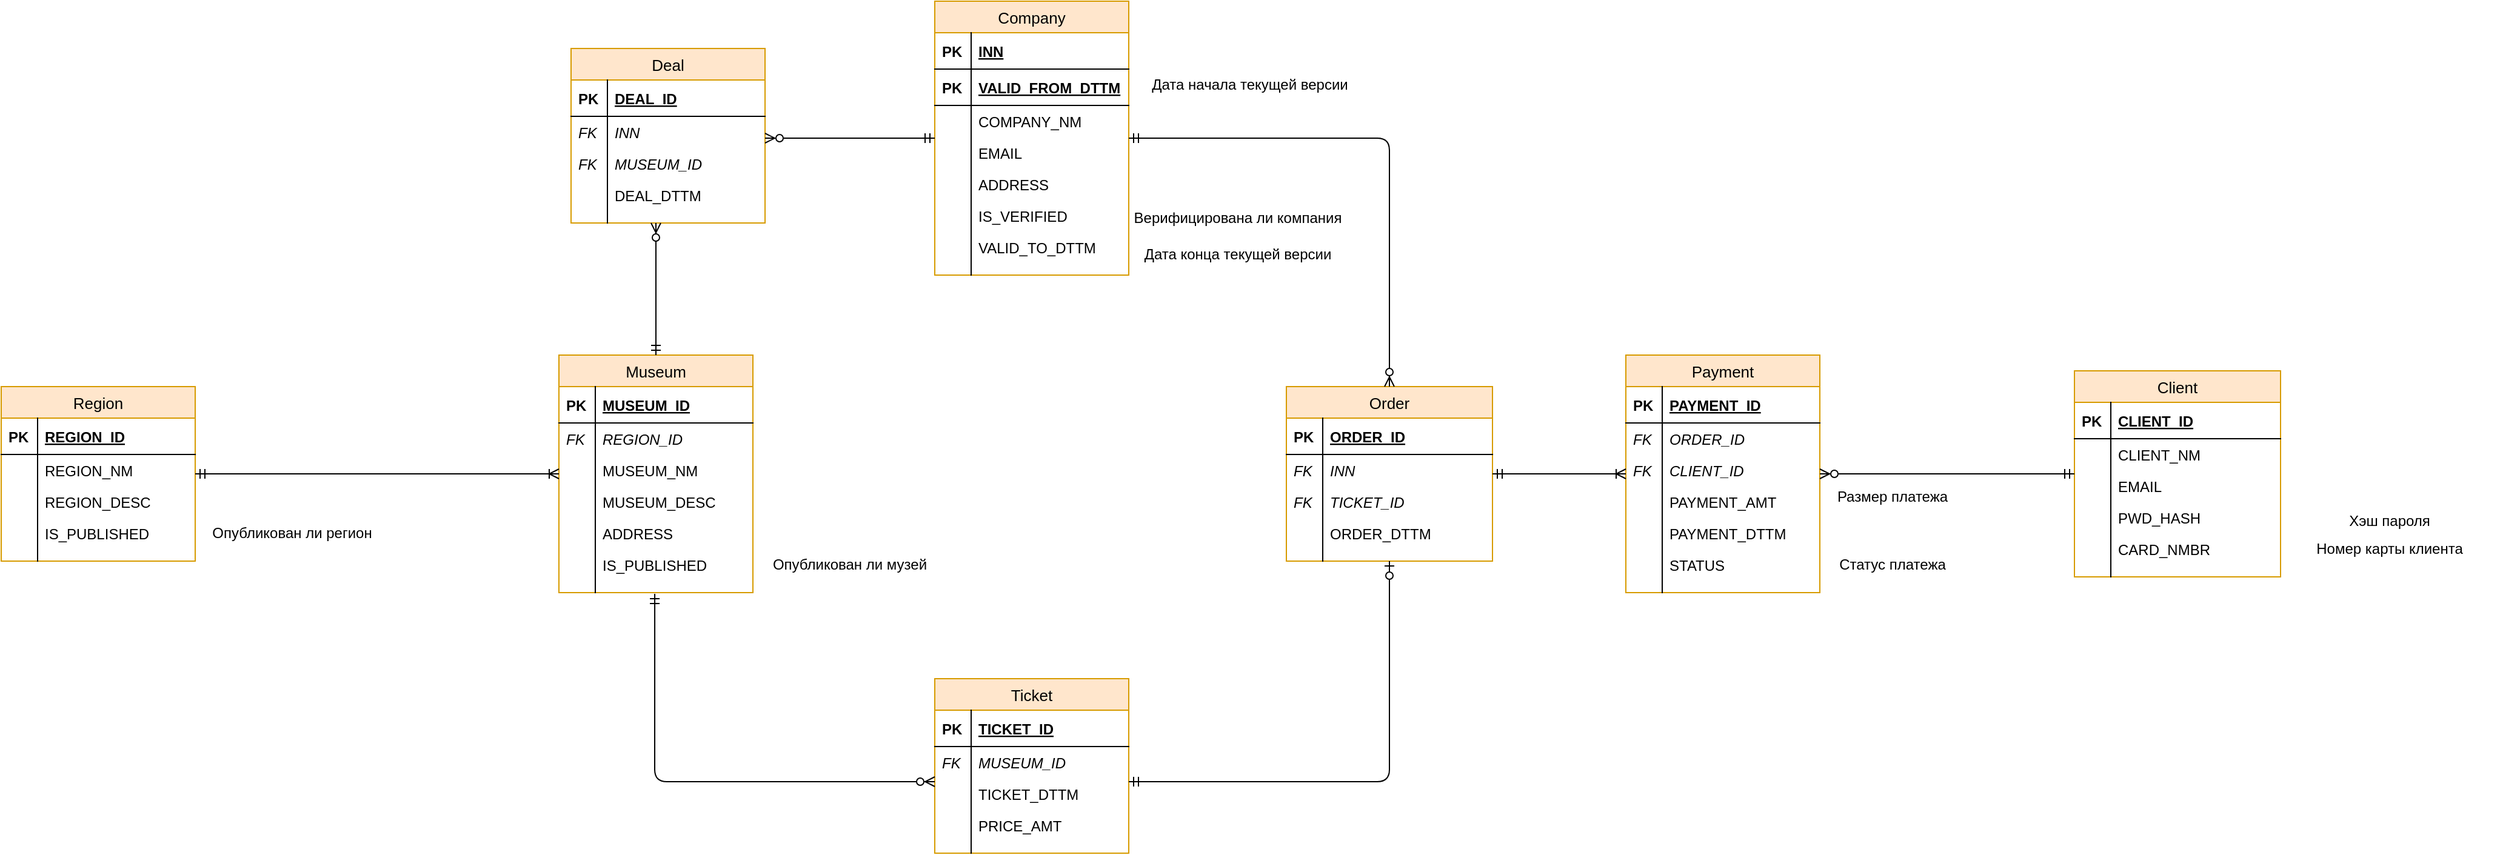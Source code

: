 <mxfile version="15.2.9" type="github">
  <diagram id="cdb5e136-1861-7ef1-5e76-c57f7e18aa8d" name="ERD Data Structure - Habit Tracker App">
    <mxGraphModel dx="1200" dy="790" grid="1" gridSize="10" guides="1" tooltips="1" connect="1" arrows="1" fold="1" page="1" pageScale="1" pageWidth="1100" pageHeight="850" math="0" shadow="0">
      <root>
        <mxCell id="0" />
        <mxCell id="1" parent="0" />
        <mxCell id="lcivj8wxRk5je3pBpGyj-1" value="Region" style="swimlane;fontStyle=0;childLayout=stackLayout;horizontal=1;startSize=26;fillColor=#ffe6cc;horizontalStack=0;resizeParent=1;resizeParentMax=0;resizeLast=0;collapsible=1;marginBottom=0;swimlaneFillColor=#ffffff;align=center;strokeWidth=1;fontSize=13;strokeColor=#d79b00;" parent="1" vertex="1">
          <mxGeometry x="20" y="679" width="160" height="144" as="geometry" />
        </mxCell>
        <mxCell id="lcivj8wxRk5je3pBpGyj-2" value="REGION_ID" style="shape=partialRectangle;top=0;left=0;right=0;bottom=1;align=left;verticalAlign=middle;fillColor=none;spacingLeft=34;spacingRight=4;overflow=hidden;rotatable=0;points=[[0,0.5],[1,0.5]];portConstraint=eastwest;dropTarget=0;fontStyle=5;" parent="lcivj8wxRk5je3pBpGyj-1" vertex="1">
          <mxGeometry y="26" width="160" height="30" as="geometry" />
        </mxCell>
        <mxCell id="lcivj8wxRk5je3pBpGyj-3" value="PK" style="shape=partialRectangle;top=0;left=0;bottom=0;fillColor=none;align=left;verticalAlign=middle;spacingLeft=4;spacingRight=4;overflow=hidden;rotatable=0;points=[];portConstraint=eastwest;part=1;fontStyle=1" parent="lcivj8wxRk5je3pBpGyj-2" vertex="1" connectable="0">
          <mxGeometry width="30" height="30" as="geometry" />
        </mxCell>
        <mxCell id="lcivj8wxRk5je3pBpGyj-6" value="REGION_NM" style="shape=partialRectangle;top=0;left=0;right=0;bottom=0;align=left;verticalAlign=top;fillColor=none;spacingLeft=34;spacingRight=4;overflow=hidden;rotatable=0;points=[[0,0.5],[1,0.5]];portConstraint=eastwest;dropTarget=0;" parent="lcivj8wxRk5je3pBpGyj-1" vertex="1">
          <mxGeometry y="56" width="160" height="26" as="geometry" />
        </mxCell>
        <mxCell id="lcivj8wxRk5je3pBpGyj-7" value="" style="shape=partialRectangle;top=0;left=0;bottom=0;fillColor=none;align=left;verticalAlign=top;spacingLeft=4;spacingRight=4;overflow=hidden;rotatable=0;points=[];portConstraint=eastwest;part=1;" parent="lcivj8wxRk5je3pBpGyj-6" vertex="1" connectable="0">
          <mxGeometry width="30" height="26" as="geometry" />
        </mxCell>
        <mxCell id="lcivj8wxRk5je3pBpGyj-28" value="REGION_DESC" style="shape=partialRectangle;top=0;left=0;right=0;bottom=0;align=left;verticalAlign=top;fillColor=none;spacingLeft=34;spacingRight=4;overflow=hidden;rotatable=0;points=[[0,0.5],[1,0.5]];portConstraint=eastwest;dropTarget=0;" parent="lcivj8wxRk5je3pBpGyj-1" vertex="1">
          <mxGeometry y="82" width="160" height="26" as="geometry" />
        </mxCell>
        <mxCell id="lcivj8wxRk5je3pBpGyj-29" value="" style="shape=partialRectangle;top=0;left=0;bottom=0;fillColor=none;align=left;verticalAlign=top;spacingLeft=4;spacingRight=4;overflow=hidden;rotatable=0;points=[];portConstraint=eastwest;part=1;" parent="lcivj8wxRk5je3pBpGyj-28" vertex="1" connectable="0">
          <mxGeometry width="30" height="26" as="geometry" />
        </mxCell>
        <mxCell id="lcivj8wxRk5je3pBpGyj-8" value="IS_PUBLISHED" style="shape=partialRectangle;top=0;left=0;right=0;bottom=0;align=left;verticalAlign=top;fillColor=none;spacingLeft=34;spacingRight=4;overflow=hidden;rotatable=0;points=[[0,0.5],[1,0.5]];portConstraint=eastwest;dropTarget=0;" parent="lcivj8wxRk5je3pBpGyj-1" vertex="1">
          <mxGeometry y="108" width="160" height="26" as="geometry" />
        </mxCell>
        <mxCell id="lcivj8wxRk5je3pBpGyj-9" value="" style="shape=partialRectangle;top=0;left=0;bottom=0;fillColor=none;align=left;verticalAlign=top;spacingLeft=4;spacingRight=4;overflow=hidden;rotatable=0;points=[];portConstraint=eastwest;part=1;" parent="lcivj8wxRk5je3pBpGyj-8" vertex="1" connectable="0">
          <mxGeometry width="30" height="26" as="geometry" />
        </mxCell>
        <mxCell id="lcivj8wxRk5je3pBpGyj-10" value="" style="shape=partialRectangle;top=0;left=0;right=0;bottom=0;align=left;verticalAlign=top;fillColor=none;spacingLeft=34;spacingRight=4;overflow=hidden;rotatable=0;points=[[0,0.5],[1,0.5]];portConstraint=eastwest;dropTarget=0;" parent="lcivj8wxRk5je3pBpGyj-1" vertex="1">
          <mxGeometry y="134" width="160" height="10" as="geometry" />
        </mxCell>
        <mxCell id="lcivj8wxRk5je3pBpGyj-11" value="" style="shape=partialRectangle;top=0;left=0;bottom=0;fillColor=none;align=left;verticalAlign=top;spacingLeft=4;spacingRight=4;overflow=hidden;rotatable=0;points=[];portConstraint=eastwest;part=1;" parent="lcivj8wxRk5je3pBpGyj-10" vertex="1" connectable="0">
          <mxGeometry width="30" height="10" as="geometry" />
        </mxCell>
        <mxCell id="lcivj8wxRk5je3pBpGyj-12" value="Museum" style="swimlane;fontStyle=0;childLayout=stackLayout;horizontal=1;startSize=26;fillColor=#ffe6cc;horizontalStack=0;resizeParent=1;resizeParentMax=0;resizeLast=0;collapsible=1;marginBottom=0;swimlaneFillColor=#ffffff;align=center;strokeWidth=1;fontSize=13;strokeColor=#d79b00;" parent="1" vertex="1">
          <mxGeometry x="480" y="653" width="160" height="196" as="geometry" />
        </mxCell>
        <mxCell id="lcivj8wxRk5je3pBpGyj-13" value="MUSEUM_ID" style="shape=partialRectangle;top=0;left=0;right=0;bottom=1;align=left;verticalAlign=middle;fillColor=none;spacingLeft=34;spacingRight=4;overflow=hidden;rotatable=0;points=[[0,0.5],[1,0.5]];portConstraint=eastwest;dropTarget=0;fontStyle=5;" parent="lcivj8wxRk5je3pBpGyj-12" vertex="1">
          <mxGeometry y="26" width="160" height="30" as="geometry" />
        </mxCell>
        <mxCell id="lcivj8wxRk5je3pBpGyj-14" value="PK" style="shape=partialRectangle;top=0;left=0;bottom=0;fillColor=none;align=left;verticalAlign=middle;spacingLeft=4;spacingRight=4;overflow=hidden;rotatable=0;points=[];portConstraint=eastwest;part=1;fontStyle=1" parent="lcivj8wxRk5je3pBpGyj-13" vertex="1" connectable="0">
          <mxGeometry width="30" height="30" as="geometry" />
        </mxCell>
        <mxCell id="lcivj8wxRk5je3pBpGyj-15" value="REGION_ID" style="shape=partialRectangle;top=0;left=0;right=0;bottom=0;align=left;verticalAlign=top;fillColor=none;spacingLeft=34;spacingRight=4;overflow=hidden;rotatable=0;points=[[0,0.5],[1,0.5]];portConstraint=eastwest;dropTarget=0;fontStyle=2" parent="lcivj8wxRk5je3pBpGyj-12" vertex="1">
          <mxGeometry y="56" width="160" height="26" as="geometry" />
        </mxCell>
        <mxCell id="lcivj8wxRk5je3pBpGyj-16" value="FK" style="shape=partialRectangle;top=0;left=0;bottom=0;fillColor=none;align=left;verticalAlign=top;spacingLeft=4;spacingRight=4;overflow=hidden;rotatable=0;points=[];portConstraint=eastwest;part=1;fontStyle=2" parent="lcivj8wxRk5je3pBpGyj-15" vertex="1" connectable="0">
          <mxGeometry width="30" height="26" as="geometry" />
        </mxCell>
        <mxCell id="lcivj8wxRk5je3pBpGyj-17" value="MUSEUM_NM" style="shape=partialRectangle;top=0;left=0;right=0;bottom=0;align=left;verticalAlign=top;fillColor=none;spacingLeft=34;spacingRight=4;overflow=hidden;rotatable=0;points=[[0,0.5],[1,0.5]];portConstraint=eastwest;dropTarget=0;" parent="lcivj8wxRk5je3pBpGyj-12" vertex="1">
          <mxGeometry y="82" width="160" height="26" as="geometry" />
        </mxCell>
        <mxCell id="lcivj8wxRk5je3pBpGyj-18" value="" style="shape=partialRectangle;top=0;left=0;bottom=0;fillColor=none;align=left;verticalAlign=top;spacingLeft=4;spacingRight=4;overflow=hidden;rotatable=0;points=[];portConstraint=eastwest;part=1;" parent="lcivj8wxRk5je3pBpGyj-17" vertex="1" connectable="0">
          <mxGeometry width="30" height="26" as="geometry" />
        </mxCell>
        <mxCell id="gu-xbpgx55Dxe9V2F_qE-4" value="MUSEUM_DESC" style="shape=partialRectangle;top=0;left=0;right=0;bottom=0;align=left;verticalAlign=top;fillColor=none;spacingLeft=34;spacingRight=4;overflow=hidden;rotatable=0;points=[[0,0.5],[1,0.5]];portConstraint=eastwest;dropTarget=0;" parent="lcivj8wxRk5je3pBpGyj-12" vertex="1">
          <mxGeometry y="108" width="160" height="26" as="geometry" />
        </mxCell>
        <mxCell id="gu-xbpgx55Dxe9V2F_qE-5" value="" style="shape=partialRectangle;top=0;left=0;bottom=0;fillColor=none;align=left;verticalAlign=top;spacingLeft=4;spacingRight=4;overflow=hidden;rotatable=0;points=[];portConstraint=eastwest;part=1;" parent="gu-xbpgx55Dxe9V2F_qE-4" vertex="1" connectable="0">
          <mxGeometry width="30" height="26" as="geometry" />
        </mxCell>
        <mxCell id="gu-xbpgx55Dxe9V2F_qE-2" value="ADDRESS" style="shape=partialRectangle;top=0;left=0;right=0;bottom=0;align=left;verticalAlign=top;fillColor=none;spacingLeft=34;spacingRight=4;overflow=hidden;rotatable=0;points=[[0,0.5],[1,0.5]];portConstraint=eastwest;dropTarget=0;" parent="lcivj8wxRk5je3pBpGyj-12" vertex="1">
          <mxGeometry y="134" width="160" height="26" as="geometry" />
        </mxCell>
        <mxCell id="gu-xbpgx55Dxe9V2F_qE-3" value="" style="shape=partialRectangle;top=0;left=0;bottom=0;fillColor=none;align=left;verticalAlign=top;spacingLeft=4;spacingRight=4;overflow=hidden;rotatable=0;points=[];portConstraint=eastwest;part=1;" parent="gu-xbpgx55Dxe9V2F_qE-2" vertex="1" connectable="0">
          <mxGeometry width="30" height="26" as="geometry" />
        </mxCell>
        <mxCell id="lcivj8wxRk5je3pBpGyj-79" value="IS_PUBLISHED" style="shape=partialRectangle;top=0;left=0;right=0;bottom=0;align=left;verticalAlign=top;fillColor=none;spacingLeft=34;spacingRight=4;overflow=hidden;rotatable=0;points=[[0,0.5],[1,0.5]];portConstraint=eastwest;dropTarget=0;" parent="lcivj8wxRk5je3pBpGyj-12" vertex="1">
          <mxGeometry y="160" width="160" height="26" as="geometry" />
        </mxCell>
        <mxCell id="lcivj8wxRk5je3pBpGyj-80" value="" style="shape=partialRectangle;top=0;left=0;bottom=0;fillColor=none;align=left;verticalAlign=top;spacingLeft=4;spacingRight=4;overflow=hidden;rotatable=0;points=[];portConstraint=eastwest;part=1;" parent="lcivj8wxRk5je3pBpGyj-79" vertex="1" connectable="0">
          <mxGeometry width="30" height="26" as="geometry" />
        </mxCell>
        <mxCell id="lcivj8wxRk5je3pBpGyj-21" value="" style="shape=partialRectangle;top=0;left=0;right=0;bottom=0;align=left;verticalAlign=top;fillColor=none;spacingLeft=34;spacingRight=4;overflow=hidden;rotatable=0;points=[[0,0.5],[1,0.5]];portConstraint=eastwest;dropTarget=0;" parent="lcivj8wxRk5je3pBpGyj-12" vertex="1">
          <mxGeometry y="186" width="160" height="10" as="geometry" />
        </mxCell>
        <mxCell id="lcivj8wxRk5je3pBpGyj-22" value="" style="shape=partialRectangle;top=0;left=0;bottom=0;fillColor=none;align=left;verticalAlign=top;spacingLeft=4;spacingRight=4;overflow=hidden;rotatable=0;points=[];portConstraint=eastwest;part=1;" parent="lcivj8wxRk5je3pBpGyj-21" vertex="1" connectable="0">
          <mxGeometry width="30" height="10" as="geometry" />
        </mxCell>
        <mxCell id="lcivj8wxRk5je3pBpGyj-23" value="" style="edgeStyle=orthogonalEdgeStyle;fontSize=12;html=1;endArrow=ERoneToMany;startArrow=ERmandOne;" parent="1" source="lcivj8wxRk5je3pBpGyj-1" target="lcivj8wxRk5je3pBpGyj-12" edge="1">
          <mxGeometry width="100" height="100" relative="1" as="geometry">
            <mxPoint x="550" y="590" as="sourcePoint" />
            <mxPoint x="650" y="490" as="targetPoint" />
          </mxGeometry>
        </mxCell>
        <mxCell id="lcivj8wxRk5je3pBpGyj-30" value="Ticket" style="swimlane;fontStyle=0;childLayout=stackLayout;horizontal=1;startSize=26;fillColor=#ffe6cc;horizontalStack=0;resizeParent=1;resizeParentMax=0;resizeLast=0;collapsible=1;marginBottom=0;swimlaneFillColor=#ffffff;align=center;strokeWidth=1;fontSize=13;strokeColor=#d79b00;" parent="1" vertex="1">
          <mxGeometry x="790" y="920" width="160" height="144" as="geometry" />
        </mxCell>
        <mxCell id="lcivj8wxRk5je3pBpGyj-31" value="TICKET_ID" style="shape=partialRectangle;top=0;left=0;right=0;bottom=1;align=left;verticalAlign=middle;fillColor=none;spacingLeft=34;spacingRight=4;overflow=hidden;rotatable=0;points=[[0,0.5],[1,0.5]];portConstraint=eastwest;dropTarget=0;fontStyle=5;" parent="lcivj8wxRk5je3pBpGyj-30" vertex="1">
          <mxGeometry y="26" width="160" height="30" as="geometry" />
        </mxCell>
        <mxCell id="lcivj8wxRk5je3pBpGyj-32" value="PK" style="shape=partialRectangle;top=0;left=0;bottom=0;fillColor=none;align=left;verticalAlign=middle;spacingLeft=4;spacingRight=4;overflow=hidden;rotatable=0;points=[];portConstraint=eastwest;part=1;fontStyle=1" parent="lcivj8wxRk5je3pBpGyj-31" vertex="1" connectable="0">
          <mxGeometry width="30" height="30" as="geometry" />
        </mxCell>
        <mxCell id="lcivj8wxRk5je3pBpGyj-33" value="MUSEUM_ID" style="shape=partialRectangle;top=0;left=0;right=0;bottom=0;align=left;verticalAlign=top;fillColor=none;spacingLeft=34;spacingRight=4;overflow=hidden;rotatable=0;points=[[0,0.5],[1,0.5]];portConstraint=eastwest;dropTarget=0;fontStyle=2" parent="lcivj8wxRk5je3pBpGyj-30" vertex="1">
          <mxGeometry y="56" width="160" height="26" as="geometry" />
        </mxCell>
        <mxCell id="lcivj8wxRk5je3pBpGyj-34" value="FK" style="shape=partialRectangle;top=0;left=0;bottom=0;fillColor=none;align=left;verticalAlign=top;spacingLeft=4;spacingRight=4;overflow=hidden;rotatable=0;points=[];portConstraint=eastwest;part=1;fontStyle=2" parent="lcivj8wxRk5je3pBpGyj-33" vertex="1" connectable="0">
          <mxGeometry width="30" height="26" as="geometry" />
        </mxCell>
        <mxCell id="lcivj8wxRk5je3pBpGyj-37" value="TICKET_DTTM" style="shape=partialRectangle;top=0;left=0;right=0;bottom=0;align=left;verticalAlign=top;fillColor=none;spacingLeft=34;spacingRight=4;overflow=hidden;rotatable=0;points=[[0,0.5],[1,0.5]];portConstraint=eastwest;dropTarget=0;" parent="lcivj8wxRk5je3pBpGyj-30" vertex="1">
          <mxGeometry y="82" width="160" height="26" as="geometry" />
        </mxCell>
        <mxCell id="lcivj8wxRk5je3pBpGyj-38" value="" style="shape=partialRectangle;top=0;left=0;bottom=0;fillColor=none;align=left;verticalAlign=top;spacingLeft=4;spacingRight=4;overflow=hidden;rotatable=0;points=[];portConstraint=eastwest;part=1;" parent="lcivj8wxRk5je3pBpGyj-37" vertex="1" connectable="0">
          <mxGeometry width="30" height="26" as="geometry" />
        </mxCell>
        <mxCell id="lcivj8wxRk5je3pBpGyj-95" value="PRICE_AMT" style="shape=partialRectangle;top=0;left=0;right=0;bottom=0;align=left;verticalAlign=top;fillColor=none;spacingLeft=34;spacingRight=4;overflow=hidden;rotatable=0;points=[[0,0.5],[1,0.5]];portConstraint=eastwest;dropTarget=0;" parent="lcivj8wxRk5je3pBpGyj-30" vertex="1">
          <mxGeometry y="108" width="160" height="26" as="geometry" />
        </mxCell>
        <mxCell id="lcivj8wxRk5je3pBpGyj-96" value="" style="shape=partialRectangle;top=0;left=0;bottom=0;fillColor=none;align=left;verticalAlign=top;spacingLeft=4;spacingRight=4;overflow=hidden;rotatable=0;points=[];portConstraint=eastwest;part=1;" parent="lcivj8wxRk5je3pBpGyj-95" vertex="1" connectable="0">
          <mxGeometry width="30" height="26" as="geometry" />
        </mxCell>
        <mxCell id="lcivj8wxRk5je3pBpGyj-39" value="" style="shape=partialRectangle;top=0;left=0;right=0;bottom=0;align=left;verticalAlign=top;fillColor=none;spacingLeft=34;spacingRight=4;overflow=hidden;rotatable=0;points=[[0,0.5],[1,0.5]];portConstraint=eastwest;dropTarget=0;" parent="lcivj8wxRk5je3pBpGyj-30" vertex="1">
          <mxGeometry y="134" width="160" height="10" as="geometry" />
        </mxCell>
        <mxCell id="lcivj8wxRk5je3pBpGyj-40" value="" style="shape=partialRectangle;top=0;left=0;bottom=0;fillColor=none;align=left;verticalAlign=top;spacingLeft=4;spacingRight=4;overflow=hidden;rotatable=0;points=[];portConstraint=eastwest;part=1;" parent="lcivj8wxRk5je3pBpGyj-39" vertex="1" connectable="0">
          <mxGeometry width="30" height="10" as="geometry" />
        </mxCell>
        <mxCell id="lcivj8wxRk5je3pBpGyj-41" value="Company" style="swimlane;fontStyle=0;childLayout=stackLayout;horizontal=1;startSize=26;fillColor=#ffe6cc;horizontalStack=0;resizeParent=1;resizeParentMax=0;resizeLast=0;collapsible=1;marginBottom=0;swimlaneFillColor=#ffffff;align=center;strokeWidth=1;fontSize=13;strokeColor=#d79b00;" parent="1" vertex="1">
          <mxGeometry x="790" y="361" width="160" height="226" as="geometry" />
        </mxCell>
        <mxCell id="lcivj8wxRk5je3pBpGyj-158" value="INN" style="shape=partialRectangle;top=0;left=0;right=0;bottom=1;align=left;verticalAlign=middle;fillColor=none;spacingLeft=34;spacingRight=4;overflow=hidden;rotatable=0;points=[[0,0.5],[1,0.5]];portConstraint=eastwest;dropTarget=0;fontStyle=5;" parent="lcivj8wxRk5je3pBpGyj-41" vertex="1">
          <mxGeometry y="26" width="160" height="30" as="geometry" />
        </mxCell>
        <mxCell id="lcivj8wxRk5je3pBpGyj-159" value="PK" style="shape=partialRectangle;top=0;left=0;bottom=0;fillColor=none;align=left;verticalAlign=middle;spacingLeft=4;spacingRight=4;overflow=hidden;rotatable=0;points=[];portConstraint=eastwest;part=1;fontStyle=1" parent="lcivj8wxRk5je3pBpGyj-158" vertex="1" connectable="0">
          <mxGeometry width="30" height="30" as="geometry" />
        </mxCell>
        <mxCell id="msMzEAESJnoVnsydXtiu-24" value="VALID_FROM_DTTM" style="shape=partialRectangle;top=0;left=0;right=0;bottom=1;align=left;verticalAlign=middle;fillColor=none;spacingLeft=34;spacingRight=4;overflow=hidden;rotatable=0;points=[[0,0.5],[1,0.5]];portConstraint=eastwest;dropTarget=0;fontStyle=5;" parent="lcivj8wxRk5je3pBpGyj-41" vertex="1">
          <mxGeometry y="56" width="160" height="30" as="geometry" />
        </mxCell>
        <mxCell id="msMzEAESJnoVnsydXtiu-25" value="PK" style="shape=partialRectangle;top=0;left=0;bottom=0;fillColor=none;align=left;verticalAlign=middle;spacingLeft=4;spacingRight=4;overflow=hidden;rotatable=0;points=[];portConstraint=eastwest;part=1;fontStyle=1" parent="msMzEAESJnoVnsydXtiu-24" vertex="1" connectable="0">
          <mxGeometry width="30" height="30" as="geometry" />
        </mxCell>
        <mxCell id="lcivj8wxRk5je3pBpGyj-46" value="COMPANY_NM" style="shape=partialRectangle;top=0;left=0;right=0;bottom=0;align=left;verticalAlign=top;fillColor=none;spacingLeft=34;spacingRight=4;overflow=hidden;rotatable=0;points=[[0,0.5],[1,0.5]];portConstraint=eastwest;dropTarget=0;" parent="lcivj8wxRk5je3pBpGyj-41" vertex="1">
          <mxGeometry y="86" width="160" height="26" as="geometry" />
        </mxCell>
        <mxCell id="lcivj8wxRk5je3pBpGyj-47" value="" style="shape=partialRectangle;top=0;left=0;bottom=0;fillColor=none;align=left;verticalAlign=top;spacingLeft=4;spacingRight=4;overflow=hidden;rotatable=0;points=[];portConstraint=eastwest;part=1;" parent="lcivj8wxRk5je3pBpGyj-46" vertex="1" connectable="0">
          <mxGeometry width="30" height="26" as="geometry" />
        </mxCell>
        <mxCell id="lcivj8wxRk5je3pBpGyj-48" value="EMAIL" style="shape=partialRectangle;top=0;left=0;right=0;bottom=0;align=left;verticalAlign=top;fillColor=none;spacingLeft=34;spacingRight=4;overflow=hidden;rotatable=0;points=[[0,0.5],[1,0.5]];portConstraint=eastwest;dropTarget=0;" parent="lcivj8wxRk5je3pBpGyj-41" vertex="1">
          <mxGeometry y="112" width="160" height="26" as="geometry" />
        </mxCell>
        <mxCell id="lcivj8wxRk5je3pBpGyj-49" value="" style="shape=partialRectangle;top=0;left=0;bottom=0;fillColor=none;align=left;verticalAlign=top;spacingLeft=4;spacingRight=4;overflow=hidden;rotatable=0;points=[];portConstraint=eastwest;part=1;" parent="lcivj8wxRk5je3pBpGyj-48" vertex="1" connectable="0">
          <mxGeometry width="30" height="26" as="geometry" />
        </mxCell>
        <mxCell id="lcivj8wxRk5je3pBpGyj-81" value="ADDRESS" style="shape=partialRectangle;top=0;left=0;right=0;bottom=0;align=left;verticalAlign=top;fillColor=none;spacingLeft=34;spacingRight=4;overflow=hidden;rotatable=0;points=[[0,0.5],[1,0.5]];portConstraint=eastwest;dropTarget=0;" parent="lcivj8wxRk5je3pBpGyj-41" vertex="1">
          <mxGeometry y="138" width="160" height="26" as="geometry" />
        </mxCell>
        <mxCell id="lcivj8wxRk5je3pBpGyj-82" value="" style="shape=partialRectangle;top=0;left=0;bottom=0;fillColor=none;align=left;verticalAlign=top;spacingLeft=4;spacingRight=4;overflow=hidden;rotatable=0;points=[];portConstraint=eastwest;part=1;" parent="lcivj8wxRk5je3pBpGyj-81" vertex="1" connectable="0">
          <mxGeometry width="30" height="26" as="geometry" />
        </mxCell>
        <mxCell id="lcivj8wxRk5je3pBpGyj-87" value="IS_VERIFIED" style="shape=partialRectangle;top=0;left=0;right=0;bottom=0;align=left;verticalAlign=top;fillColor=none;spacingLeft=34;spacingRight=4;overflow=hidden;rotatable=0;points=[[0,0.5],[1,0.5]];portConstraint=eastwest;dropTarget=0;" parent="lcivj8wxRk5je3pBpGyj-41" vertex="1">
          <mxGeometry y="164" width="160" height="26" as="geometry" />
        </mxCell>
        <mxCell id="lcivj8wxRk5je3pBpGyj-88" value="" style="shape=partialRectangle;top=0;left=0;bottom=0;fillColor=none;align=left;verticalAlign=top;spacingLeft=4;spacingRight=4;overflow=hidden;rotatable=0;points=[];portConstraint=eastwest;part=1;" parent="lcivj8wxRk5je3pBpGyj-87" vertex="1" connectable="0">
          <mxGeometry width="30" height="26" as="geometry" />
        </mxCell>
        <mxCell id="lcivj8wxRk5je3pBpGyj-156" value="VALID_TO_DTTM" style="shape=partialRectangle;top=0;left=0;right=0;bottom=0;align=left;verticalAlign=top;fillColor=none;spacingLeft=34;spacingRight=4;overflow=hidden;rotatable=0;points=[[0,0.5],[1,0.5]];portConstraint=eastwest;dropTarget=0;" parent="lcivj8wxRk5je3pBpGyj-41" vertex="1">
          <mxGeometry y="190" width="160" height="26" as="geometry" />
        </mxCell>
        <mxCell id="lcivj8wxRk5je3pBpGyj-157" value="" style="shape=partialRectangle;top=0;left=0;bottom=0;fillColor=none;align=left;verticalAlign=top;spacingLeft=4;spacingRight=4;overflow=hidden;rotatable=0;points=[];portConstraint=eastwest;part=1;" parent="lcivj8wxRk5je3pBpGyj-156" vertex="1" connectable="0">
          <mxGeometry width="30" height="26" as="geometry" />
        </mxCell>
        <mxCell id="lcivj8wxRk5je3pBpGyj-50" value="" style="shape=partialRectangle;top=0;left=0;right=0;bottom=0;align=left;verticalAlign=top;fillColor=none;spacingLeft=34;spacingRight=4;overflow=hidden;rotatable=0;points=[[0,0.5],[1,0.5]];portConstraint=eastwest;dropTarget=0;" parent="lcivj8wxRk5je3pBpGyj-41" vertex="1">
          <mxGeometry y="216" width="160" height="10" as="geometry" />
        </mxCell>
        <mxCell id="lcivj8wxRk5je3pBpGyj-51" value="" style="shape=partialRectangle;top=0;left=0;bottom=0;fillColor=none;align=left;verticalAlign=top;spacingLeft=4;spacingRight=4;overflow=hidden;rotatable=0;points=[];portConstraint=eastwest;part=1;" parent="lcivj8wxRk5je3pBpGyj-50" vertex="1" connectable="0">
          <mxGeometry width="30" height="10" as="geometry" />
        </mxCell>
        <mxCell id="lcivj8wxRk5je3pBpGyj-52" value="Order" style="swimlane;fontStyle=0;childLayout=stackLayout;horizontal=1;startSize=26;fillColor=#ffe6cc;horizontalStack=0;resizeParent=1;resizeParentMax=0;resizeLast=0;collapsible=1;marginBottom=0;swimlaneFillColor=#ffffff;align=center;strokeWidth=1;fontSize=13;strokeColor=#d79b00;" parent="1" vertex="1">
          <mxGeometry x="1080" y="679" width="170" height="144" as="geometry" />
        </mxCell>
        <mxCell id="lcivj8wxRk5je3pBpGyj-53" value="ORDER_ID" style="shape=partialRectangle;top=0;left=0;right=0;bottom=1;align=left;verticalAlign=middle;fillColor=none;spacingLeft=34;spacingRight=4;overflow=hidden;rotatable=0;points=[[0,0.5],[1,0.5]];portConstraint=eastwest;dropTarget=0;fontStyle=5;" parent="lcivj8wxRk5je3pBpGyj-52" vertex="1">
          <mxGeometry y="26" width="170" height="30" as="geometry" />
        </mxCell>
        <mxCell id="lcivj8wxRk5je3pBpGyj-54" value="PK" style="shape=partialRectangle;top=0;left=0;bottom=0;fillColor=none;align=left;verticalAlign=middle;spacingLeft=4;spacingRight=4;overflow=hidden;rotatable=0;points=[];portConstraint=eastwest;part=1;fontStyle=1" parent="lcivj8wxRk5je3pBpGyj-53" vertex="1" connectable="0">
          <mxGeometry width="30" height="30" as="geometry" />
        </mxCell>
        <mxCell id="lcivj8wxRk5je3pBpGyj-55" value="INN" style="shape=partialRectangle;top=0;left=0;right=0;bottom=0;align=left;verticalAlign=top;fillColor=none;spacingLeft=34;spacingRight=4;overflow=hidden;rotatable=0;points=[[0,0.5],[1,0.5]];portConstraint=eastwest;dropTarget=0;fontStyle=2" parent="lcivj8wxRk5je3pBpGyj-52" vertex="1">
          <mxGeometry y="56" width="170" height="26" as="geometry" />
        </mxCell>
        <mxCell id="lcivj8wxRk5je3pBpGyj-56" value="FK" style="shape=partialRectangle;top=0;left=0;bottom=0;fillColor=none;align=left;verticalAlign=top;spacingLeft=4;spacingRight=4;overflow=hidden;rotatable=0;points=[];portConstraint=eastwest;part=1;fontStyle=2" parent="lcivj8wxRk5je3pBpGyj-55" vertex="1" connectable="0">
          <mxGeometry width="30" height="26" as="geometry" />
        </mxCell>
        <mxCell id="lcivj8wxRk5je3pBpGyj-93" value="TICKET_ID" style="shape=partialRectangle;top=0;left=0;right=0;bottom=0;align=left;verticalAlign=top;fillColor=none;spacingLeft=34;spacingRight=4;overflow=hidden;rotatable=0;points=[[0,0.5],[1,0.5]];portConstraint=eastwest;dropTarget=0;fontStyle=2" parent="lcivj8wxRk5je3pBpGyj-52" vertex="1">
          <mxGeometry y="82" width="170" height="26" as="geometry" />
        </mxCell>
        <mxCell id="lcivj8wxRk5je3pBpGyj-94" value="FK" style="shape=partialRectangle;top=0;left=0;bottom=0;fillColor=none;align=left;verticalAlign=top;spacingLeft=4;spacingRight=4;overflow=hidden;rotatable=0;points=[];portConstraint=eastwest;part=1;fontStyle=2" parent="lcivj8wxRk5je3pBpGyj-93" vertex="1" connectable="0">
          <mxGeometry width="30" height="26" as="geometry" />
        </mxCell>
        <mxCell id="lcivj8wxRk5je3pBpGyj-160" value="ORDER_DTTM" style="shape=partialRectangle;top=0;left=0;right=0;bottom=0;align=left;verticalAlign=top;fillColor=none;spacingLeft=34;spacingRight=4;overflow=hidden;rotatable=0;points=[[0,0.5],[1,0.5]];portConstraint=eastwest;dropTarget=0;" parent="lcivj8wxRk5je3pBpGyj-52" vertex="1">
          <mxGeometry y="108" width="170" height="26" as="geometry" />
        </mxCell>
        <mxCell id="lcivj8wxRk5je3pBpGyj-161" value="" style="shape=partialRectangle;top=0;left=0;bottom=0;fillColor=none;align=left;verticalAlign=top;spacingLeft=4;spacingRight=4;overflow=hidden;rotatable=0;points=[];portConstraint=eastwest;part=1;" parent="lcivj8wxRk5je3pBpGyj-160" vertex="1" connectable="0">
          <mxGeometry width="30" height="26" as="geometry" />
        </mxCell>
        <mxCell id="lcivj8wxRk5je3pBpGyj-61" value="" style="shape=partialRectangle;top=0;left=0;right=0;bottom=0;align=left;verticalAlign=top;fillColor=none;spacingLeft=34;spacingRight=4;overflow=hidden;rotatable=0;points=[[0,0.5],[1,0.5]];portConstraint=eastwest;dropTarget=0;" parent="lcivj8wxRk5je3pBpGyj-52" vertex="1">
          <mxGeometry y="134" width="170" height="10" as="geometry" />
        </mxCell>
        <mxCell id="lcivj8wxRk5je3pBpGyj-62" value="" style="shape=partialRectangle;top=0;left=0;bottom=0;fillColor=none;align=left;verticalAlign=top;spacingLeft=4;spacingRight=4;overflow=hidden;rotatable=0;points=[];portConstraint=eastwest;part=1;" parent="lcivj8wxRk5je3pBpGyj-61" vertex="1" connectable="0">
          <mxGeometry width="30" height="10" as="geometry" />
        </mxCell>
        <mxCell id="lcivj8wxRk5je3pBpGyj-63" value="Client" style="swimlane;fontStyle=0;childLayout=stackLayout;horizontal=1;startSize=26;fillColor=#ffe6cc;horizontalStack=0;resizeParent=1;resizeParentMax=0;resizeLast=0;collapsible=1;marginBottom=0;swimlaneFillColor=#ffffff;align=center;strokeWidth=1;fontSize=13;strokeColor=#d79b00;" parent="1" vertex="1">
          <mxGeometry x="1730" y="666" width="170" height="170" as="geometry" />
        </mxCell>
        <mxCell id="lcivj8wxRk5je3pBpGyj-64" value="CLIENT_ID" style="shape=partialRectangle;top=0;left=0;right=0;bottom=1;align=left;verticalAlign=middle;fillColor=none;spacingLeft=34;spacingRight=4;overflow=hidden;rotatable=0;points=[[0,0.5],[1,0.5]];portConstraint=eastwest;dropTarget=0;fontStyle=5;" parent="lcivj8wxRk5je3pBpGyj-63" vertex="1">
          <mxGeometry y="26" width="170" height="30" as="geometry" />
        </mxCell>
        <mxCell id="lcivj8wxRk5je3pBpGyj-65" value="PK" style="shape=partialRectangle;top=0;left=0;bottom=0;fillColor=none;align=left;verticalAlign=middle;spacingLeft=4;spacingRight=4;overflow=hidden;rotatable=0;points=[];portConstraint=eastwest;part=1;fontStyle=1" parent="lcivj8wxRk5je3pBpGyj-64" vertex="1" connectable="0">
          <mxGeometry width="30" height="30" as="geometry" />
        </mxCell>
        <mxCell id="lcivj8wxRk5je3pBpGyj-68" value="CLIENT_NM" style="shape=partialRectangle;top=0;left=0;right=0;bottom=0;align=left;verticalAlign=top;fillColor=none;spacingLeft=34;spacingRight=4;overflow=hidden;rotatable=0;points=[[0,0.5],[1,0.5]];portConstraint=eastwest;dropTarget=0;" parent="lcivj8wxRk5je3pBpGyj-63" vertex="1">
          <mxGeometry y="56" width="170" height="26" as="geometry" />
        </mxCell>
        <mxCell id="lcivj8wxRk5je3pBpGyj-69" value="" style="shape=partialRectangle;top=0;left=0;bottom=0;fillColor=none;align=left;verticalAlign=top;spacingLeft=4;spacingRight=4;overflow=hidden;rotatable=0;points=[];portConstraint=eastwest;part=1;" parent="lcivj8wxRk5je3pBpGyj-68" vertex="1" connectable="0">
          <mxGeometry width="30" height="26" as="geometry" />
        </mxCell>
        <mxCell id="lcivj8wxRk5je3pBpGyj-99" value="EMAIL" style="shape=partialRectangle;top=0;left=0;right=0;bottom=0;align=left;verticalAlign=top;fillColor=none;spacingLeft=34;spacingRight=4;overflow=hidden;rotatable=0;points=[[0,0.5],[1,0.5]];portConstraint=eastwest;dropTarget=0;" parent="lcivj8wxRk5je3pBpGyj-63" vertex="1">
          <mxGeometry y="82" width="170" height="26" as="geometry" />
        </mxCell>
        <mxCell id="lcivj8wxRk5je3pBpGyj-100" value="" style="shape=partialRectangle;top=0;left=0;bottom=0;fillColor=none;align=left;verticalAlign=top;spacingLeft=4;spacingRight=4;overflow=hidden;rotatable=0;points=[];portConstraint=eastwest;part=1;" parent="lcivj8wxRk5je3pBpGyj-99" vertex="1" connectable="0">
          <mxGeometry width="30" height="26" as="geometry" />
        </mxCell>
        <mxCell id="lcivj8wxRk5je3pBpGyj-101" value="PWD_HASH" style="shape=partialRectangle;top=0;left=0;right=0;bottom=0;align=left;verticalAlign=top;fillColor=none;spacingLeft=34;spacingRight=4;overflow=hidden;rotatable=0;points=[[0,0.5],[1,0.5]];portConstraint=eastwest;dropTarget=0;" parent="lcivj8wxRk5je3pBpGyj-63" vertex="1">
          <mxGeometry y="108" width="170" height="26" as="geometry" />
        </mxCell>
        <mxCell id="lcivj8wxRk5je3pBpGyj-102" value="" style="shape=partialRectangle;top=0;left=0;bottom=0;fillColor=none;align=left;verticalAlign=top;spacingLeft=4;spacingRight=4;overflow=hidden;rotatable=0;points=[];portConstraint=eastwest;part=1;" parent="lcivj8wxRk5je3pBpGyj-101" vertex="1" connectable="0">
          <mxGeometry width="30" height="26" as="geometry" />
        </mxCell>
        <mxCell id="msMzEAESJnoVnsydXtiu-14" value="CARD_NMBR" style="shape=partialRectangle;top=0;left=0;right=0;bottom=0;align=left;verticalAlign=top;fillColor=none;spacingLeft=34;spacingRight=4;overflow=hidden;rotatable=0;points=[[0,0.5],[1,0.5]];portConstraint=eastwest;dropTarget=0;" parent="lcivj8wxRk5je3pBpGyj-63" vertex="1">
          <mxGeometry y="134" width="170" height="26" as="geometry" />
        </mxCell>
        <mxCell id="msMzEAESJnoVnsydXtiu-15" value="" style="shape=partialRectangle;top=0;left=0;bottom=0;fillColor=none;align=left;verticalAlign=top;spacingLeft=4;spacingRight=4;overflow=hidden;rotatable=0;points=[];portConstraint=eastwest;part=1;" parent="msMzEAESJnoVnsydXtiu-14" vertex="1" connectable="0">
          <mxGeometry width="30" height="26" as="geometry" />
        </mxCell>
        <mxCell id="lcivj8wxRk5je3pBpGyj-72" value="" style="shape=partialRectangle;top=0;left=0;right=0;bottom=0;align=left;verticalAlign=top;fillColor=none;spacingLeft=34;spacingRight=4;overflow=hidden;rotatable=0;points=[[0,0.5],[1,0.5]];portConstraint=eastwest;dropTarget=0;" parent="lcivj8wxRk5je3pBpGyj-63" vertex="1">
          <mxGeometry y="160" width="170" height="10" as="geometry" />
        </mxCell>
        <mxCell id="lcivj8wxRk5je3pBpGyj-73" value="" style="shape=partialRectangle;top=0;left=0;bottom=0;fillColor=none;align=left;verticalAlign=top;spacingLeft=4;spacingRight=4;overflow=hidden;rotatable=0;points=[];portConstraint=eastwest;part=1;" parent="lcivj8wxRk5je3pBpGyj-72" vertex="1" connectable="0">
          <mxGeometry width="30" height="10" as="geometry" />
        </mxCell>
        <mxCell id="lcivj8wxRk5je3pBpGyj-75" value="" style="edgeStyle=orthogonalEdgeStyle;fontSize=12;html=1;endArrow=ERzeroToMany;startArrow=ERmandOne;exitX=0.494;exitY=1.1;exitDx=0;exitDy=0;exitPerimeter=0;" parent="1" source="lcivj8wxRk5je3pBpGyj-21" target="lcivj8wxRk5je3pBpGyj-30" edge="1">
          <mxGeometry width="100" height="100" relative="1" as="geometry">
            <mxPoint x="700" y="740" as="sourcePoint" />
            <mxPoint x="800" y="640" as="targetPoint" />
            <Array as="points">
              <mxPoint x="559" y="1005" />
            </Array>
          </mxGeometry>
        </mxCell>
        <mxCell id="lcivj8wxRk5je3pBpGyj-76" value="" style="edgeStyle=orthogonalEdgeStyle;fontSize=12;html=1;endArrow=ERzeroToOne;startArrow=ERmandOne;" parent="1" source="lcivj8wxRk5je3pBpGyj-30" target="lcivj8wxRk5je3pBpGyj-61" edge="1">
          <mxGeometry width="100" height="100" relative="1" as="geometry">
            <mxPoint x="700" y="740" as="sourcePoint" />
            <mxPoint x="1120" y="784" as="targetPoint" />
            <Array as="points">
              <mxPoint x="1165" y="1005" />
            </Array>
          </mxGeometry>
        </mxCell>
        <mxCell id="lcivj8wxRk5je3pBpGyj-77" value="" style="edgeStyle=orthogonalEdgeStyle;fontSize=12;html=1;endArrow=ERzeroToMany;startArrow=ERmandOne;entryX=0.5;entryY=0;entryDx=0;entryDy=0;" parent="1" source="lcivj8wxRk5je3pBpGyj-41" target="lcivj8wxRk5je3pBpGyj-52" edge="1">
          <mxGeometry width="100" height="100" relative="1" as="geometry">
            <mxPoint x="700" y="740" as="sourcePoint" />
            <mxPoint x="800" y="640" as="targetPoint" />
          </mxGeometry>
        </mxCell>
        <mxCell id="lcivj8wxRk5je3pBpGyj-119" value="Payment" style="swimlane;fontStyle=0;childLayout=stackLayout;horizontal=1;startSize=26;fillColor=#ffe6cc;horizontalStack=0;resizeParent=1;resizeParentMax=0;resizeLast=0;collapsible=1;marginBottom=0;swimlaneFillColor=#ffffff;align=center;strokeWidth=1;fontSize=13;strokeColor=#d79b00;" parent="1" vertex="1">
          <mxGeometry x="1360" y="653" width="160" height="196" as="geometry" />
        </mxCell>
        <mxCell id="msMzEAESJnoVnsydXtiu-12" value="PAYMENT_ID" style="shape=partialRectangle;top=0;left=0;right=0;bottom=1;align=left;verticalAlign=middle;fillColor=none;spacingLeft=34;spacingRight=4;overflow=hidden;rotatable=0;points=[[0,0.5],[1,0.5]];portConstraint=eastwest;dropTarget=0;fontStyle=5;" parent="lcivj8wxRk5je3pBpGyj-119" vertex="1">
          <mxGeometry y="26" width="160" height="30" as="geometry" />
        </mxCell>
        <mxCell id="msMzEAESJnoVnsydXtiu-13" value="PK" style="shape=partialRectangle;top=0;left=0;bottom=0;fillColor=none;align=left;verticalAlign=middle;spacingLeft=4;spacingRight=4;overflow=hidden;rotatable=0;points=[];portConstraint=eastwest;part=1;fontStyle=1" parent="msMzEAESJnoVnsydXtiu-12" vertex="1" connectable="0">
          <mxGeometry width="30" height="30" as="geometry" />
        </mxCell>
        <mxCell id="lcivj8wxRk5je3pBpGyj-122" value="ORDER_ID" style="shape=partialRectangle;top=0;left=0;right=0;bottom=0;align=left;verticalAlign=top;fillColor=none;spacingLeft=34;spacingRight=4;overflow=hidden;rotatable=0;points=[[0,0.5],[1,0.5]];portConstraint=eastwest;dropTarget=0;fontStyle=2" parent="lcivj8wxRk5je3pBpGyj-119" vertex="1">
          <mxGeometry y="56" width="160" height="26" as="geometry" />
        </mxCell>
        <mxCell id="lcivj8wxRk5je3pBpGyj-123" value="FK" style="shape=partialRectangle;top=0;left=0;bottom=0;fillColor=none;align=left;verticalAlign=top;spacingLeft=4;spacingRight=4;overflow=hidden;rotatable=0;points=[];portConstraint=eastwest;part=1;fontStyle=2" parent="lcivj8wxRk5je3pBpGyj-122" vertex="1" connectable="0">
          <mxGeometry width="30" height="26" as="geometry" />
        </mxCell>
        <mxCell id="lcivj8wxRk5je3pBpGyj-134" value="CLIENT_ID" style="shape=partialRectangle;top=0;left=0;right=0;bottom=0;align=left;verticalAlign=top;fillColor=none;spacingLeft=34;spacingRight=4;overflow=hidden;rotatable=0;points=[[0,0.5],[1,0.5]];portConstraint=eastwest;dropTarget=0;fontStyle=2" parent="lcivj8wxRk5je3pBpGyj-119" vertex="1">
          <mxGeometry y="82" width="160" height="26" as="geometry" />
        </mxCell>
        <mxCell id="lcivj8wxRk5je3pBpGyj-135" value="FK" style="shape=partialRectangle;top=0;left=0;bottom=0;fillColor=none;align=left;verticalAlign=top;spacingLeft=4;spacingRight=4;overflow=hidden;rotatable=0;points=[];portConstraint=eastwest;part=1;fontStyle=2" parent="lcivj8wxRk5je3pBpGyj-134" vertex="1" connectable="0">
          <mxGeometry width="30" height="26" as="geometry" />
        </mxCell>
        <mxCell id="msMzEAESJnoVnsydXtiu-20" value="PAYMENT_AMT" style="shape=partialRectangle;top=0;left=0;right=0;bottom=0;align=left;verticalAlign=top;fillColor=none;spacingLeft=34;spacingRight=4;overflow=hidden;rotatable=0;points=[[0,0.5],[1,0.5]];portConstraint=eastwest;dropTarget=0;" parent="lcivj8wxRk5je3pBpGyj-119" vertex="1">
          <mxGeometry y="108" width="160" height="26" as="geometry" />
        </mxCell>
        <mxCell id="msMzEAESJnoVnsydXtiu-21" value="" style="shape=partialRectangle;top=0;left=0;bottom=0;fillColor=none;align=left;verticalAlign=top;spacingLeft=4;spacingRight=4;overflow=hidden;rotatable=0;points=[];portConstraint=eastwest;part=1;" parent="msMzEAESJnoVnsydXtiu-20" vertex="1" connectable="0">
          <mxGeometry width="30" height="26" as="geometry" />
        </mxCell>
        <mxCell id="msMzEAESJnoVnsydXtiu-10" value="PAYMENT_DTTM&#xa;" style="shape=partialRectangle;top=0;left=0;right=0;bottom=0;align=left;verticalAlign=top;fillColor=none;spacingLeft=34;spacingRight=4;overflow=hidden;rotatable=0;points=[[0,0.5],[1,0.5]];portConstraint=eastwest;dropTarget=0;" parent="lcivj8wxRk5je3pBpGyj-119" vertex="1">
          <mxGeometry y="134" width="160" height="26" as="geometry" />
        </mxCell>
        <mxCell id="msMzEAESJnoVnsydXtiu-11" value="" style="shape=partialRectangle;top=0;left=0;bottom=0;fillColor=none;align=left;verticalAlign=top;spacingLeft=4;spacingRight=4;overflow=hidden;rotatable=0;points=[];portConstraint=eastwest;part=1;" parent="msMzEAESJnoVnsydXtiu-10" vertex="1" connectable="0">
          <mxGeometry width="30" height="26" as="geometry" />
        </mxCell>
        <mxCell id="msMzEAESJnoVnsydXtiu-18" value="STATUS" style="shape=partialRectangle;top=0;left=0;right=0;bottom=0;align=left;verticalAlign=top;fillColor=none;spacingLeft=34;spacingRight=4;overflow=hidden;rotatable=0;points=[[0,0.5],[1,0.5]];portConstraint=eastwest;dropTarget=0;" parent="lcivj8wxRk5je3pBpGyj-119" vertex="1">
          <mxGeometry y="160" width="160" height="26" as="geometry" />
        </mxCell>
        <mxCell id="msMzEAESJnoVnsydXtiu-19" value="" style="shape=partialRectangle;top=0;left=0;bottom=0;fillColor=none;align=left;verticalAlign=top;spacingLeft=4;spacingRight=4;overflow=hidden;rotatable=0;points=[];portConstraint=eastwest;part=1;" parent="msMzEAESJnoVnsydXtiu-18" vertex="1" connectable="0">
          <mxGeometry width="30" height="26" as="geometry" />
        </mxCell>
        <mxCell id="lcivj8wxRk5je3pBpGyj-132" value="" style="shape=partialRectangle;top=0;left=0;right=0;bottom=0;align=left;verticalAlign=top;fillColor=none;spacingLeft=34;spacingRight=4;overflow=hidden;rotatable=0;points=[[0,0.5],[1,0.5]];portConstraint=eastwest;dropTarget=0;" parent="lcivj8wxRk5je3pBpGyj-119" vertex="1">
          <mxGeometry y="186" width="160" height="10" as="geometry" />
        </mxCell>
        <mxCell id="lcivj8wxRk5je3pBpGyj-133" value="" style="shape=partialRectangle;top=0;left=0;bottom=0;fillColor=none;align=left;verticalAlign=top;spacingLeft=4;spacingRight=4;overflow=hidden;rotatable=0;points=[];portConstraint=eastwest;part=1;" parent="lcivj8wxRk5je3pBpGyj-132" vertex="1" connectable="0">
          <mxGeometry width="30" height="10" as="geometry" />
        </mxCell>
        <mxCell id="lcivj8wxRk5je3pBpGyj-136" value="" style="edgeStyle=entityRelationEdgeStyle;fontSize=12;html=1;endArrow=ERoneToMany;startArrow=ERmandOne;" parent="1" source="lcivj8wxRk5je3pBpGyj-52" target="lcivj8wxRk5je3pBpGyj-119" edge="1">
          <mxGeometry width="100" height="100" relative="1" as="geometry">
            <mxPoint x="1180" y="810" as="sourcePoint" />
            <mxPoint x="1280" y="710" as="targetPoint" />
          </mxGeometry>
        </mxCell>
        <mxCell id="lcivj8wxRk5je3pBpGyj-137" value="" style="edgeStyle=entityRelationEdgeStyle;fontSize=12;html=1;endArrow=ERzeroToMany;startArrow=ERmandOne;" parent="1" source="lcivj8wxRk5je3pBpGyj-63" target="lcivj8wxRk5je3pBpGyj-119" edge="1">
          <mxGeometry width="100" height="100" relative="1" as="geometry">
            <mxPoint x="1170" y="837" as="sourcePoint" />
            <mxPoint x="1270" y="737" as="targetPoint" />
          </mxGeometry>
        </mxCell>
        <mxCell id="lcivj8wxRk5je3pBpGyj-138" value="Deal" style="swimlane;fontStyle=0;childLayout=stackLayout;horizontal=1;startSize=26;fillColor=#ffe6cc;horizontalStack=0;resizeParent=1;resizeParentMax=0;resizeLast=0;collapsible=1;marginBottom=0;swimlaneFillColor=#ffffff;align=center;strokeWidth=1;fontSize=13;strokeColor=#d79b00;" parent="1" vertex="1">
          <mxGeometry x="490" y="400" width="160" height="144" as="geometry" />
        </mxCell>
        <mxCell id="msMzEAESJnoVnsydXtiu-7" value="DEAL_ID" style="shape=partialRectangle;top=0;left=0;right=0;bottom=1;align=left;verticalAlign=middle;fillColor=none;spacingLeft=34;spacingRight=4;overflow=hidden;rotatable=0;points=[[0,0.5],[1,0.5]];portConstraint=eastwest;dropTarget=0;fontStyle=5;" parent="lcivj8wxRk5je3pBpGyj-138" vertex="1">
          <mxGeometry y="26" width="160" height="30" as="geometry" />
        </mxCell>
        <mxCell id="msMzEAESJnoVnsydXtiu-8" value="PK" style="shape=partialRectangle;top=0;left=0;bottom=0;fillColor=none;align=left;verticalAlign=middle;spacingLeft=4;spacingRight=4;overflow=hidden;rotatable=0;points=[];portConstraint=eastwest;part=1;fontStyle=1" parent="msMzEAESJnoVnsydXtiu-7" vertex="1" connectable="0">
          <mxGeometry width="30" height="30" as="geometry" />
        </mxCell>
        <mxCell id="lcivj8wxRk5je3pBpGyj-139" value="INN" style="shape=partialRectangle;top=0;left=0;right=0;bottom=0;align=left;verticalAlign=top;fillColor=none;spacingLeft=34;spacingRight=4;overflow=hidden;rotatable=0;points=[[0,0.5],[1,0.5]];portConstraint=eastwest;dropTarget=0;fontStyle=2" parent="lcivj8wxRk5je3pBpGyj-138" vertex="1">
          <mxGeometry y="56" width="160" height="26" as="geometry" />
        </mxCell>
        <mxCell id="lcivj8wxRk5je3pBpGyj-140" value="FK" style="shape=partialRectangle;top=0;left=0;bottom=0;fillColor=none;align=left;verticalAlign=top;spacingLeft=4;spacingRight=4;overflow=hidden;rotatable=0;points=[];portConstraint=eastwest;part=1;fontStyle=2" parent="lcivj8wxRk5je3pBpGyj-139" vertex="1" connectable="0">
          <mxGeometry width="30" height="26" as="geometry" />
        </mxCell>
        <mxCell id="lcivj8wxRk5je3pBpGyj-141" value="MUSEUM_ID" style="shape=partialRectangle;top=0;left=0;right=0;bottom=0;align=left;verticalAlign=top;fillColor=none;spacingLeft=34;spacingRight=4;overflow=hidden;rotatable=0;points=[[0,0.5],[1,0.5]];portConstraint=eastwest;dropTarget=0;fontStyle=2" parent="lcivj8wxRk5je3pBpGyj-138" vertex="1">
          <mxGeometry y="82" width="160" height="26" as="geometry" />
        </mxCell>
        <mxCell id="lcivj8wxRk5je3pBpGyj-142" value="FK" style="shape=partialRectangle;top=0;left=0;bottom=0;fillColor=none;align=left;verticalAlign=top;spacingLeft=4;spacingRight=4;overflow=hidden;rotatable=0;points=[];portConstraint=eastwest;part=1;fontStyle=2" parent="lcivj8wxRk5je3pBpGyj-141" vertex="1" connectable="0">
          <mxGeometry width="30" height="26" as="geometry" />
        </mxCell>
        <mxCell id="msMzEAESJnoVnsydXtiu-5" value="DEAL_DTTM" style="shape=partialRectangle;top=0;left=0;right=0;bottom=0;align=left;verticalAlign=top;fillColor=none;spacingLeft=34;spacingRight=4;overflow=hidden;rotatable=0;points=[[0,0.5],[1,0.5]];portConstraint=eastwest;dropTarget=0;" parent="lcivj8wxRk5je3pBpGyj-138" vertex="1">
          <mxGeometry y="108" width="160" height="26" as="geometry" />
        </mxCell>
        <mxCell id="msMzEAESJnoVnsydXtiu-6" value="" style="shape=partialRectangle;top=0;left=0;bottom=0;fillColor=none;align=left;verticalAlign=top;spacingLeft=4;spacingRight=4;overflow=hidden;rotatable=0;points=[];portConstraint=eastwest;part=1;" parent="msMzEAESJnoVnsydXtiu-5" vertex="1" connectable="0">
          <mxGeometry width="30" height="26" as="geometry" />
        </mxCell>
        <mxCell id="lcivj8wxRk5je3pBpGyj-143" value="" style="shape=partialRectangle;top=0;left=0;right=0;bottom=0;align=left;verticalAlign=top;fillColor=none;spacingLeft=34;spacingRight=4;overflow=hidden;rotatable=0;points=[[0,0.5],[1,0.5]];portConstraint=eastwest;dropTarget=0;" parent="lcivj8wxRk5je3pBpGyj-138" vertex="1">
          <mxGeometry y="134" width="160" height="10" as="geometry" />
        </mxCell>
        <mxCell id="lcivj8wxRk5je3pBpGyj-144" value="" style="shape=partialRectangle;top=0;left=0;bottom=0;fillColor=none;align=left;verticalAlign=top;spacingLeft=4;spacingRight=4;overflow=hidden;rotatable=0;points=[];portConstraint=eastwest;part=1;" parent="lcivj8wxRk5je3pBpGyj-143" vertex="1" connectable="0">
          <mxGeometry width="30" height="10" as="geometry" />
        </mxCell>
        <mxCell id="lcivj8wxRk5je3pBpGyj-145" value="" style="edgeStyle=orthogonalEdgeStyle;fontSize=12;html=1;endArrow=ERzeroToMany;startArrow=ERmandOne;" parent="1" source="lcivj8wxRk5je3pBpGyj-41" target="lcivj8wxRk5je3pBpGyj-138" edge="1">
          <mxGeometry width="100" height="100" relative="1" as="geometry">
            <mxPoint x="720" y="610" as="sourcePoint" />
            <mxPoint x="820" y="510" as="targetPoint" />
            <Array as="points">
              <mxPoint x="820" y="494" />
              <mxPoint x="820" y="494" />
            </Array>
          </mxGeometry>
        </mxCell>
        <mxCell id="lcivj8wxRk5je3pBpGyj-146" value="" style="edgeStyle=orthogonalEdgeStyle;fontSize=12;html=1;endArrow=ERzeroToMany;startArrow=ERmandOne;" parent="1" source="lcivj8wxRk5je3pBpGyj-12" target="lcivj8wxRk5je3pBpGyj-138" edge="1">
          <mxGeometry width="100" height="100" relative="1" as="geometry">
            <mxPoint x="630" y="640" as="sourcePoint" />
            <mxPoint x="730" y="540" as="targetPoint" />
            <Array as="points">
              <mxPoint x="560" y="494" />
            </Array>
          </mxGeometry>
        </mxCell>
        <mxCell id="4TBp0AyTg6Zfnw0NPKNb-1" value="Опубликован ли регион" style="text;html=1;strokeColor=none;fillColor=none;align=center;verticalAlign=middle;whiteSpace=wrap;rounded=0;" vertex="1" parent="1">
          <mxGeometry x="180" y="790" width="160" height="20" as="geometry" />
        </mxCell>
        <mxCell id="4TBp0AyTg6Zfnw0NPKNb-2" value="Верифицирована ли компания" style="text;html=1;strokeColor=none;fillColor=none;align=center;verticalAlign=middle;whiteSpace=wrap;rounded=0;" vertex="1" parent="1">
          <mxGeometry x="950" y="530" width="180" height="20" as="geometry" />
        </mxCell>
        <mxCell id="4TBp0AyTg6Zfnw0NPKNb-3" value="Дата начала текущей версии" style="text;html=1;strokeColor=none;fillColor=none;align=center;verticalAlign=middle;whiteSpace=wrap;rounded=0;" vertex="1" parent="1">
          <mxGeometry x="960" y="420" width="180" height="20" as="geometry" />
        </mxCell>
        <mxCell id="4TBp0AyTg6Zfnw0NPKNb-4" value="Дата конца текущей версии" style="text;html=1;strokeColor=none;fillColor=none;align=center;verticalAlign=middle;whiteSpace=wrap;rounded=0;" vertex="1" parent="1">
          <mxGeometry x="950" y="560" width="180" height="20" as="geometry" />
        </mxCell>
        <mxCell id="4TBp0AyTg6Zfnw0NPKNb-5" value="Номер карты клиента" style="text;html=1;strokeColor=none;fillColor=none;align=center;verticalAlign=middle;whiteSpace=wrap;rounded=0;" vertex="1" parent="1">
          <mxGeometry x="1900" y="803" width="180" height="20" as="geometry" />
        </mxCell>
        <mxCell id="4TBp0AyTg6Zfnw0NPKNb-6" value="Размер платежа" style="text;html=1;strokeColor=none;fillColor=none;align=center;verticalAlign=middle;whiteSpace=wrap;rounded=0;" vertex="1" parent="1">
          <mxGeometry x="1490" y="760" width="180" height="20" as="geometry" />
        </mxCell>
        <mxCell id="4TBp0AyTg6Zfnw0NPKNb-7" value="Хэш пароля" style="text;html=1;strokeColor=none;fillColor=none;align=center;verticalAlign=middle;whiteSpace=wrap;rounded=0;" vertex="1" parent="1">
          <mxGeometry x="1900" y="780" width="180" height="20" as="geometry" />
        </mxCell>
        <mxCell id="4TBp0AyTg6Zfnw0NPKNb-8" value="Опубликован ли музей" style="text;html=1;strokeColor=none;fillColor=none;align=center;verticalAlign=middle;whiteSpace=wrap;rounded=0;" vertex="1" parent="1">
          <mxGeometry x="640" y="816" width="160" height="20" as="geometry" />
        </mxCell>
        <mxCell id="4TBp0AyTg6Zfnw0NPKNb-10" value="Статус платежа" style="text;html=1;strokeColor=none;fillColor=none;align=center;verticalAlign=middle;whiteSpace=wrap;rounded=0;" vertex="1" parent="1">
          <mxGeometry x="1490" y="816" width="180" height="20" as="geometry" />
        </mxCell>
      </root>
    </mxGraphModel>
  </diagram>
</mxfile>
